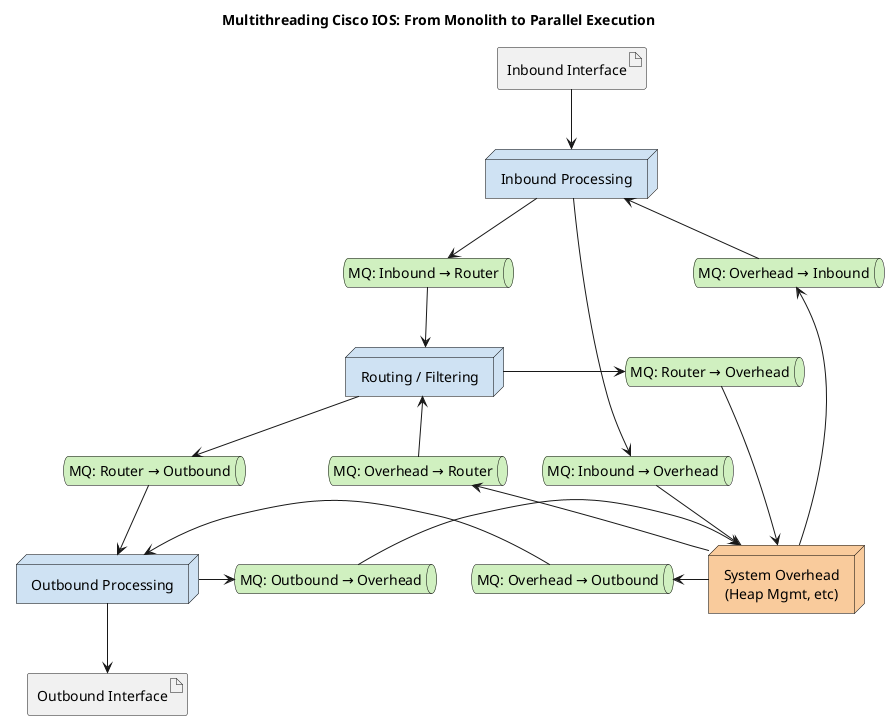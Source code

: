 @startuml
title Multithreading Cisco IOS: From Monolith to Parallel Execution
' Enforce top-to-bottom flow
top to bottom direction
skinparam backgroundColor #ffffff
skinparam defaultTextAlignment center

' Node styles
skinparam node {
  FontName Arial
  BackgroundColor #cfe2f3
  BorderColor black
}
skinparam queue {
  FontName Arial
  BackgroundColor #d0f0c0
  BorderColor black
}

' Interface nodes (distinct shape)
artifact "Inbound Interface" as IF_In
node "Inbound Processing" as Inbound
queue "MQ: Inbound → Router" as MQ1
node "Routing / Filtering" as Router
queue "MQ: Router → Outbound" as MQ2
node "Outbound Processing" as Outbound
artifact "Outbound Interface" as IF_Out

' Overhead off to the right
node "System Overhead\n(Heap Mgmt, etc)" as Overhead #f9cb9c

' One-way queues for overhead ↔ processing (placed horizontally)
queue "MQ: Inbound → Overhead" as MQ_IO_1
queue "MQ: Overhead → Inbound" as MQ_IO_2
queue "MQ: Router → Overhead" as MQ_RO_1
queue "MQ: Overhead → Router" as MQ_RO_2
queue "MQ: Outbound → Overhead" as MQ_OO_1
queue "MQ: Overhead → Outbound" as MQ_OO_2

' Vertical main flow
IF_In -down-> Inbound
Inbound -down-> MQ1
MQ1 -down-> Router
Router -down-> MQ2
MQ2 -down-> Outbound
Outbound -down-> IF_Out

' Horizontal overhead queues per processing stage
Inbound -right-> MQ_IO_1
MQ_IO_1 -right-> Overhead
Overhead -left-> MQ_IO_2
MQ_IO_2 -left-> Inbound

Router -right-> MQ_RO_1
MQ_RO_1 -right-> Overhead
Overhead -left-> MQ_RO_2
MQ_RO_2 -left-> Router

Outbound -right-> MQ_OO_1
MQ_OO_1 -right-> Overhead
Overhead -left-> MQ_OO_2
MQ_OO_2 -left-> Outbound

@enduml
